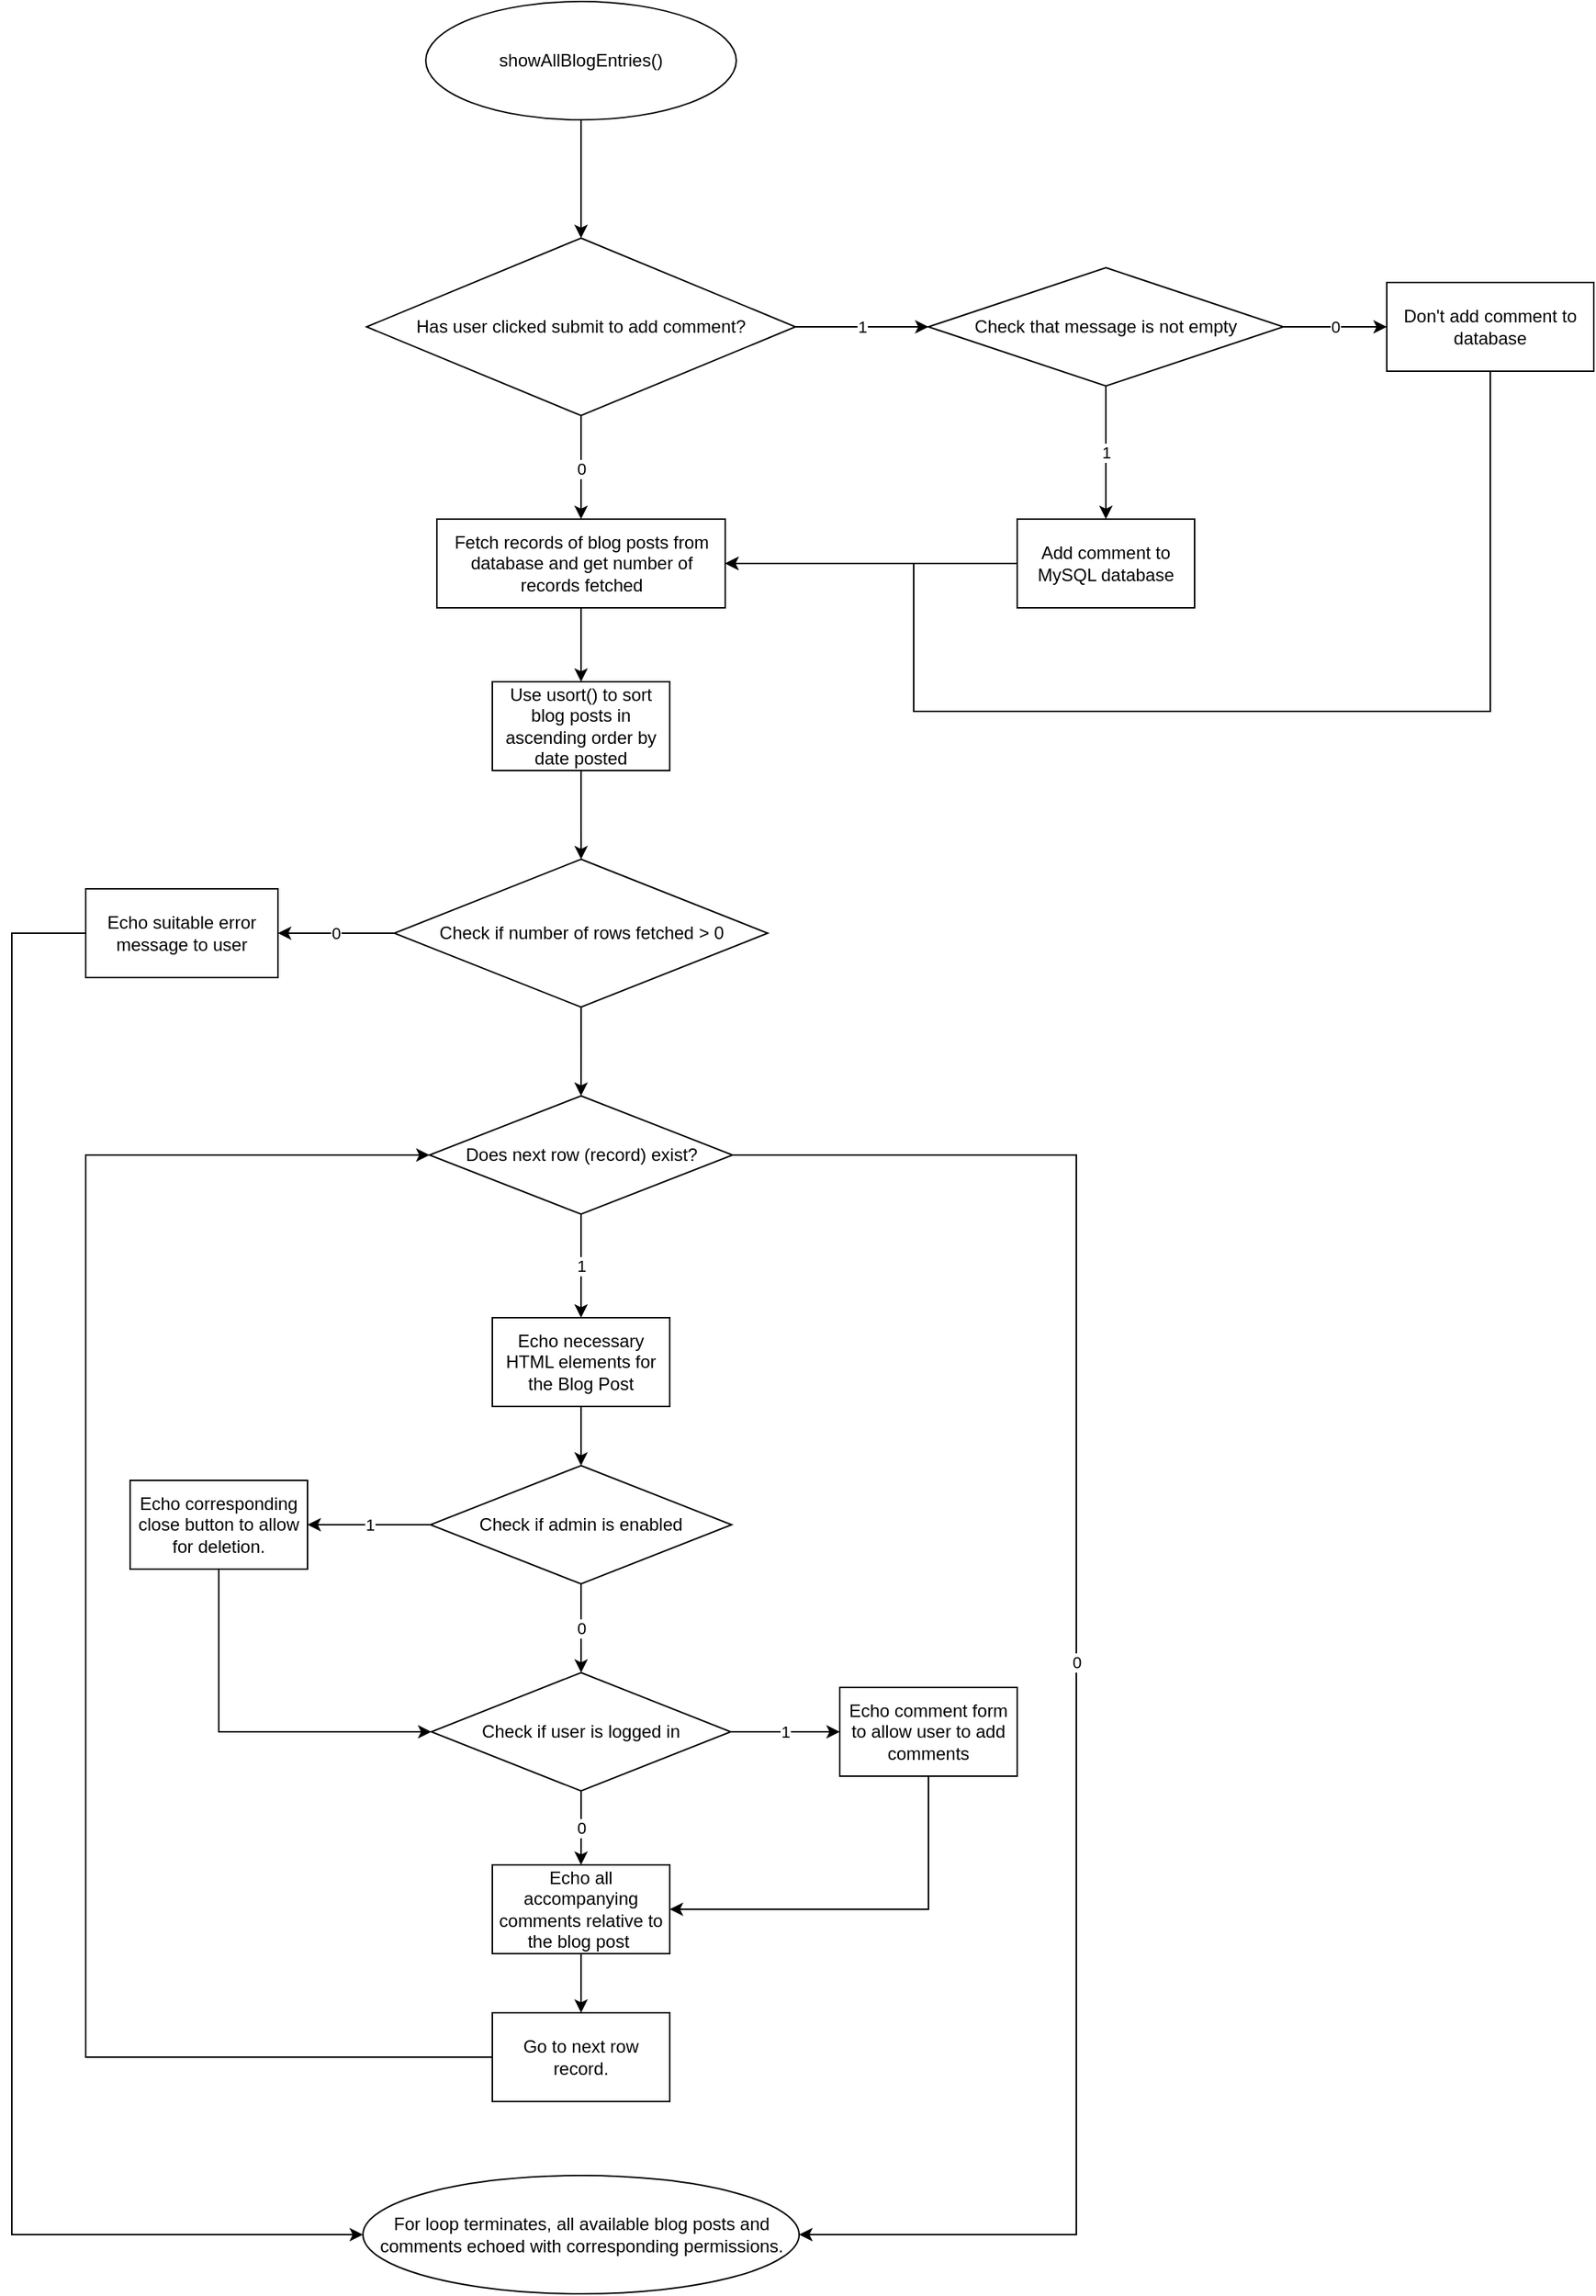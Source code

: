 <mxfile version="26.2.2">
  <diagram name="Page-1" id="htir4Il05GmgyJO_kmse">
    <mxGraphModel dx="917" dy="869" grid="1" gridSize="10" guides="1" tooltips="1" connect="1" arrows="1" fold="1" page="1" pageScale="1" pageWidth="1200" pageHeight="1600" math="0" shadow="0">
      <root>
        <mxCell id="0" />
        <mxCell id="1" parent="0" />
        <mxCell id="5YZUl4ojEWaB57wclvau-3" value="" style="edgeStyle=orthogonalEdgeStyle;rounded=0;orthogonalLoop=1;jettySize=auto;html=1;" edge="1" parent="1" source="5YZUl4ojEWaB57wclvau-1" target="5YZUl4ojEWaB57wclvau-2">
          <mxGeometry relative="1" as="geometry" />
        </mxCell>
        <mxCell id="5YZUl4ojEWaB57wclvau-1" value="showAllBlogEntries()" style="ellipse;whiteSpace=wrap;html=1;" vertex="1" parent="1">
          <mxGeometry x="480" y="230" width="210" height="80" as="geometry" />
        </mxCell>
        <mxCell id="5YZUl4ojEWaB57wclvau-7" value="1" style="edgeStyle=orthogonalEdgeStyle;rounded=0;orthogonalLoop=1;jettySize=auto;html=1;" edge="1" parent="1" source="5YZUl4ojEWaB57wclvau-2" target="5YZUl4ojEWaB57wclvau-6">
          <mxGeometry relative="1" as="geometry" />
        </mxCell>
        <mxCell id="5YZUl4ojEWaB57wclvau-13" value="0" style="edgeStyle=orthogonalEdgeStyle;rounded=0;orthogonalLoop=1;jettySize=auto;html=1;" edge="1" parent="1" source="5YZUl4ojEWaB57wclvau-2" target="5YZUl4ojEWaB57wclvau-12">
          <mxGeometry x="0.011" relative="1" as="geometry">
            <mxPoint as="offset" />
          </mxGeometry>
        </mxCell>
        <mxCell id="5YZUl4ojEWaB57wclvau-2" value="Has user clicked submit to add comment?" style="rhombus;whiteSpace=wrap;html=1;" vertex="1" parent="1">
          <mxGeometry x="440" y="390" width="290" height="120" as="geometry" />
        </mxCell>
        <mxCell id="5YZUl4ojEWaB57wclvau-9" value="1" style="edgeStyle=orthogonalEdgeStyle;rounded=0;orthogonalLoop=1;jettySize=auto;html=1;" edge="1" parent="1" source="5YZUl4ojEWaB57wclvau-6" target="5YZUl4ojEWaB57wclvau-8">
          <mxGeometry relative="1" as="geometry" />
        </mxCell>
        <mxCell id="5YZUl4ojEWaB57wclvau-11" value="0" style="edgeStyle=orthogonalEdgeStyle;rounded=0;orthogonalLoop=1;jettySize=auto;html=1;" edge="1" parent="1" source="5YZUl4ojEWaB57wclvau-6" target="5YZUl4ojEWaB57wclvau-10">
          <mxGeometry relative="1" as="geometry" />
        </mxCell>
        <mxCell id="5YZUl4ojEWaB57wclvau-6" value="Check that message is not empty" style="rhombus;whiteSpace=wrap;html=1;" vertex="1" parent="1">
          <mxGeometry x="820" y="410" width="240" height="80" as="geometry" />
        </mxCell>
        <mxCell id="5YZUl4ojEWaB57wclvau-16" style="edgeStyle=orthogonalEdgeStyle;rounded=0;orthogonalLoop=1;jettySize=auto;html=1;exitX=0;exitY=0.5;exitDx=0;exitDy=0;entryX=1;entryY=0.5;entryDx=0;entryDy=0;" edge="1" parent="1" source="5YZUl4ojEWaB57wclvau-8" target="5YZUl4ojEWaB57wclvau-12">
          <mxGeometry relative="1" as="geometry" />
        </mxCell>
        <mxCell id="5YZUl4ojEWaB57wclvau-8" value="Add comment to MySQL database" style="rounded=0;whiteSpace=wrap;html=1;" vertex="1" parent="1">
          <mxGeometry x="880" y="580" width="120" height="60" as="geometry" />
        </mxCell>
        <mxCell id="5YZUl4ojEWaB57wclvau-18" style="edgeStyle=orthogonalEdgeStyle;rounded=0;orthogonalLoop=1;jettySize=auto;html=1;entryX=1;entryY=0.5;entryDx=0;entryDy=0;" edge="1" parent="1" source="5YZUl4ojEWaB57wclvau-10" target="5YZUl4ojEWaB57wclvau-12">
          <mxGeometry relative="1" as="geometry">
            <Array as="points">
              <mxPoint x="1200" y="710" />
              <mxPoint x="810" y="710" />
              <mxPoint x="810" y="610" />
            </Array>
          </mxGeometry>
        </mxCell>
        <mxCell id="5YZUl4ojEWaB57wclvau-10" value="Don&#39;t add comment to database" style="rounded=0;whiteSpace=wrap;html=1;" vertex="1" parent="1">
          <mxGeometry x="1130" y="420" width="140" height="60" as="geometry" />
        </mxCell>
        <mxCell id="5YZUl4ojEWaB57wclvau-15" value="" style="edgeStyle=orthogonalEdgeStyle;rounded=0;orthogonalLoop=1;jettySize=auto;html=1;" edge="1" parent="1" source="5YZUl4ojEWaB57wclvau-12" target="5YZUl4ojEWaB57wclvau-14">
          <mxGeometry relative="1" as="geometry" />
        </mxCell>
        <mxCell id="5YZUl4ojEWaB57wclvau-12" value="Fetch records of blog posts from database and get number of records fetched" style="rounded=0;whiteSpace=wrap;html=1;" vertex="1" parent="1">
          <mxGeometry x="487.5" y="580" width="195" height="60" as="geometry" />
        </mxCell>
        <mxCell id="5YZUl4ojEWaB57wclvau-22" value="" style="edgeStyle=orthogonalEdgeStyle;rounded=0;orthogonalLoop=1;jettySize=auto;html=1;" edge="1" parent="1" source="5YZUl4ojEWaB57wclvau-14" target="5YZUl4ojEWaB57wclvau-21">
          <mxGeometry relative="1" as="geometry" />
        </mxCell>
        <mxCell id="5YZUl4ojEWaB57wclvau-14" value="Use usort() to sort blog posts in ascending order by date posted" style="rounded=0;whiteSpace=wrap;html=1;" vertex="1" parent="1">
          <mxGeometry x="525" y="690" width="120" height="60" as="geometry" />
        </mxCell>
        <mxCell id="5YZUl4ojEWaB57wclvau-25" value="0" style="edgeStyle=orthogonalEdgeStyle;rounded=0;orthogonalLoop=1;jettySize=auto;html=1;" edge="1" parent="1" source="5YZUl4ojEWaB57wclvau-21" target="5YZUl4ojEWaB57wclvau-24">
          <mxGeometry relative="1" as="geometry" />
        </mxCell>
        <mxCell id="5YZUl4ojEWaB57wclvau-29" value="" style="edgeStyle=orthogonalEdgeStyle;rounded=0;orthogonalLoop=1;jettySize=auto;html=1;" edge="1" parent="1" source="5YZUl4ojEWaB57wclvau-21" target="5YZUl4ojEWaB57wclvau-28">
          <mxGeometry relative="1" as="geometry" />
        </mxCell>
        <mxCell id="5YZUl4ojEWaB57wclvau-21" value="Check if number of rows fetched &amp;gt; 0" style="rhombus;whiteSpace=wrap;html=1;" vertex="1" parent="1">
          <mxGeometry x="458.75" y="810" width="252.5" height="100" as="geometry" />
        </mxCell>
        <mxCell id="5YZUl4ojEWaB57wclvau-52" style="edgeStyle=orthogonalEdgeStyle;rounded=0;orthogonalLoop=1;jettySize=auto;html=1;entryX=0;entryY=0.5;entryDx=0;entryDy=0;" edge="1" parent="1" source="5YZUl4ojEWaB57wclvau-24" target="5YZUl4ojEWaB57wclvau-50">
          <mxGeometry relative="1" as="geometry">
            <Array as="points">
              <mxPoint x="200" y="860" />
              <mxPoint x="200" y="1740" />
            </Array>
          </mxGeometry>
        </mxCell>
        <mxCell id="5YZUl4ojEWaB57wclvau-24" value="Echo suitable error message to user" style="rounded=0;whiteSpace=wrap;html=1;" vertex="1" parent="1">
          <mxGeometry x="250" y="830" width="130" height="60" as="geometry" />
        </mxCell>
        <mxCell id="5YZUl4ojEWaB57wclvau-31" value="1" style="edgeStyle=orthogonalEdgeStyle;rounded=0;orthogonalLoop=1;jettySize=auto;html=1;" edge="1" parent="1" source="5YZUl4ojEWaB57wclvau-28" target="5YZUl4ojEWaB57wclvau-30">
          <mxGeometry relative="1" as="geometry" />
        </mxCell>
        <mxCell id="5YZUl4ojEWaB57wclvau-51" value="0" style="edgeStyle=orthogonalEdgeStyle;rounded=0;orthogonalLoop=1;jettySize=auto;html=1;entryX=1;entryY=0.5;entryDx=0;entryDy=0;" edge="1" parent="1" source="5YZUl4ojEWaB57wclvau-28" target="5YZUl4ojEWaB57wclvau-50">
          <mxGeometry relative="1" as="geometry">
            <Array as="points">
              <mxPoint x="920" y="1010" />
              <mxPoint x="920" y="1740" />
            </Array>
          </mxGeometry>
        </mxCell>
        <mxCell id="5YZUl4ojEWaB57wclvau-28" value="Does next row (record) exist?" style="rhombus;whiteSpace=wrap;html=1;" vertex="1" parent="1">
          <mxGeometry x="482.5" y="970" width="205" height="80" as="geometry" />
        </mxCell>
        <mxCell id="5YZUl4ojEWaB57wclvau-33" value="" style="edgeStyle=orthogonalEdgeStyle;rounded=0;orthogonalLoop=1;jettySize=auto;html=1;" edge="1" parent="1" source="5YZUl4ojEWaB57wclvau-30" target="5YZUl4ojEWaB57wclvau-32">
          <mxGeometry relative="1" as="geometry" />
        </mxCell>
        <mxCell id="5YZUl4ojEWaB57wclvau-30" value="Echo necessary HTML elements for the Blog Post" style="rounded=0;whiteSpace=wrap;html=1;" vertex="1" parent="1">
          <mxGeometry x="525" y="1120" width="120" height="60" as="geometry" />
        </mxCell>
        <mxCell id="5YZUl4ojEWaB57wclvau-35" value="1" style="edgeStyle=orthogonalEdgeStyle;rounded=0;orthogonalLoop=1;jettySize=auto;html=1;" edge="1" parent="1" source="5YZUl4ojEWaB57wclvau-32" target="5YZUl4ojEWaB57wclvau-34">
          <mxGeometry relative="1" as="geometry" />
        </mxCell>
        <mxCell id="5YZUl4ojEWaB57wclvau-37" value="0" style="edgeStyle=orthogonalEdgeStyle;rounded=0;orthogonalLoop=1;jettySize=auto;html=1;" edge="1" parent="1" source="5YZUl4ojEWaB57wclvau-32" target="5YZUl4ojEWaB57wclvau-36">
          <mxGeometry relative="1" as="geometry" />
        </mxCell>
        <mxCell id="5YZUl4ojEWaB57wclvau-32" value="Check if admin is enabled" style="rhombus;whiteSpace=wrap;html=1;" vertex="1" parent="1">
          <mxGeometry x="483.13" y="1220" width="203.75" height="80" as="geometry" />
        </mxCell>
        <mxCell id="5YZUl4ojEWaB57wclvau-46" style="edgeStyle=orthogonalEdgeStyle;rounded=0;orthogonalLoop=1;jettySize=auto;html=1;entryX=0;entryY=0.5;entryDx=0;entryDy=0;" edge="1" parent="1" source="5YZUl4ojEWaB57wclvau-34" target="5YZUl4ojEWaB57wclvau-36">
          <mxGeometry relative="1" as="geometry">
            <Array as="points">
              <mxPoint x="340" y="1400" />
            </Array>
          </mxGeometry>
        </mxCell>
        <mxCell id="5YZUl4ojEWaB57wclvau-34" value="Echo corresponding close button to allow for deletion." style="rounded=0;whiteSpace=wrap;html=1;" vertex="1" parent="1">
          <mxGeometry x="280" y="1230" width="120" height="60" as="geometry" />
        </mxCell>
        <mxCell id="5YZUl4ojEWaB57wclvau-39" value="1" style="edgeStyle=orthogonalEdgeStyle;rounded=0;orthogonalLoop=1;jettySize=auto;html=1;" edge="1" parent="1" source="5YZUl4ojEWaB57wclvau-36" target="5YZUl4ojEWaB57wclvau-38">
          <mxGeometry relative="1" as="geometry" />
        </mxCell>
        <mxCell id="5YZUl4ojEWaB57wclvau-42" value="0" style="edgeStyle=orthogonalEdgeStyle;rounded=0;orthogonalLoop=1;jettySize=auto;html=1;" edge="1" parent="1" source="5YZUl4ojEWaB57wclvau-36" target="5YZUl4ojEWaB57wclvau-41">
          <mxGeometry relative="1" as="geometry" />
        </mxCell>
        <mxCell id="5YZUl4ojEWaB57wclvau-36" value="Check if user is logged in" style="rhombus;whiteSpace=wrap;html=1;" vertex="1" parent="1">
          <mxGeometry x="483.76" y="1360" width="202.49" height="80" as="geometry" />
        </mxCell>
        <mxCell id="5YZUl4ojEWaB57wclvau-44" style="edgeStyle=orthogonalEdgeStyle;rounded=0;orthogonalLoop=1;jettySize=auto;html=1;entryX=1;entryY=0.5;entryDx=0;entryDy=0;" edge="1" parent="1" source="5YZUl4ojEWaB57wclvau-38" target="5YZUl4ojEWaB57wclvau-41">
          <mxGeometry relative="1" as="geometry">
            <Array as="points">
              <mxPoint x="820" y="1520" />
            </Array>
          </mxGeometry>
        </mxCell>
        <mxCell id="5YZUl4ojEWaB57wclvau-38" value="Echo comment form to allow user to add comments" style="rounded=0;whiteSpace=wrap;html=1;" vertex="1" parent="1">
          <mxGeometry x="760" y="1370" width="120" height="60" as="geometry" />
        </mxCell>
        <mxCell id="5YZUl4ojEWaB57wclvau-48" value="" style="edgeStyle=orthogonalEdgeStyle;rounded=0;orthogonalLoop=1;jettySize=auto;html=1;" edge="1" parent="1" source="5YZUl4ojEWaB57wclvau-41" target="5YZUl4ojEWaB57wclvau-47">
          <mxGeometry relative="1" as="geometry" />
        </mxCell>
        <mxCell id="5YZUl4ojEWaB57wclvau-41" value="Echo all accompanying comments relative to the blog post&amp;nbsp;" style="rounded=0;whiteSpace=wrap;html=1;" vertex="1" parent="1">
          <mxGeometry x="525.01" y="1490" width="120" height="60" as="geometry" />
        </mxCell>
        <mxCell id="5YZUl4ojEWaB57wclvau-49" style="edgeStyle=orthogonalEdgeStyle;rounded=0;orthogonalLoop=1;jettySize=auto;html=1;entryX=0;entryY=0.5;entryDx=0;entryDy=0;" edge="1" parent="1" source="5YZUl4ojEWaB57wclvau-47" target="5YZUl4ojEWaB57wclvau-28">
          <mxGeometry relative="1" as="geometry">
            <Array as="points">
              <mxPoint x="250" y="1620" />
              <mxPoint x="250" y="1010" />
            </Array>
          </mxGeometry>
        </mxCell>
        <mxCell id="5YZUl4ojEWaB57wclvau-47" value="Go to next row record." style="rounded=0;whiteSpace=wrap;html=1;" vertex="1" parent="1">
          <mxGeometry x="525.01" y="1590" width="120" height="60" as="geometry" />
        </mxCell>
        <mxCell id="5YZUl4ojEWaB57wclvau-50" value="For loop terminates, all available blog posts and comments echoed with corresponding permissions." style="ellipse;whiteSpace=wrap;html=1;" vertex="1" parent="1">
          <mxGeometry x="437.51" y="1700" width="295" height="80" as="geometry" />
        </mxCell>
      </root>
    </mxGraphModel>
  </diagram>
</mxfile>
